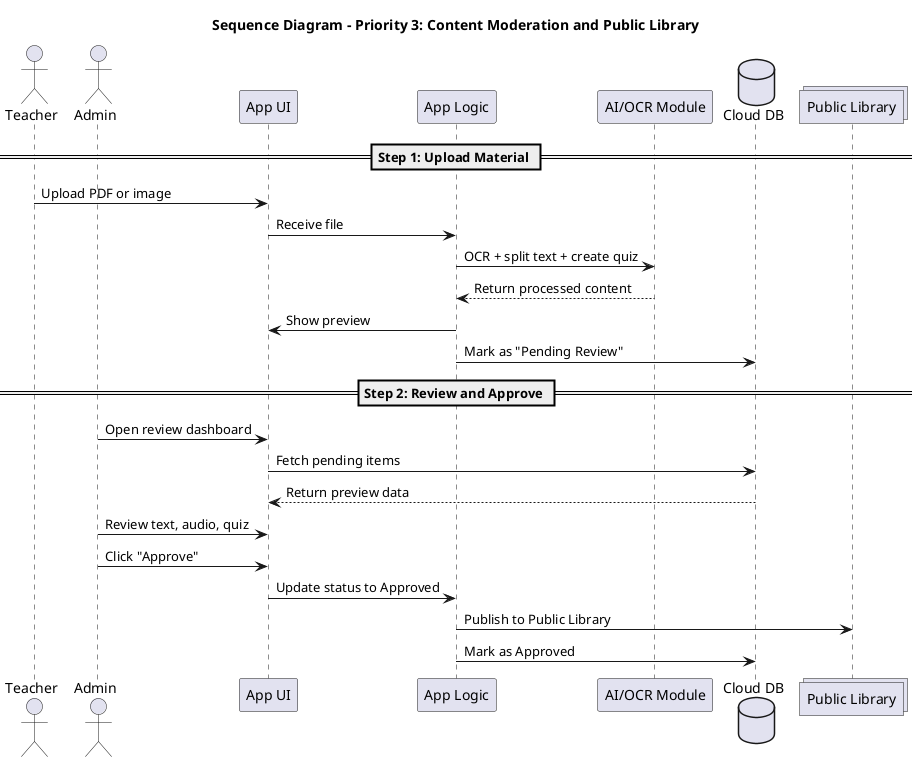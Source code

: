 @startuml ContentFlow
title Sequence Diagram - Priority 3: Content Moderation and Public Library

actor "Teacher" as T
actor "Admin" as A
participant "App UI" as UI
participant "App Logic" as Logic
participant "AI/OCR Module" as AI
database "Cloud DB" as DB
collections "Public Library" as LIB

== Step 1: Upload Material ==
T -> UI: Upload PDF or image
UI -> Logic: Receive file
Logic -> AI: OCR + split text + create quiz
AI --> Logic: Return processed content
Logic -> UI: Show preview
Logic -> DB: Mark as "Pending Review"

== Step 2: Review and Approve ==
A -> UI: Open review dashboard
UI -> DB: Fetch pending items
DB --> UI: Return preview data
A -> UI: Review text, audio, quiz
A -> UI: Click "Approve"
UI -> Logic: Update status to Approved
Logic -> LIB: Publish to Public Library
Logic -> DB: Mark as Approved

@enduml
